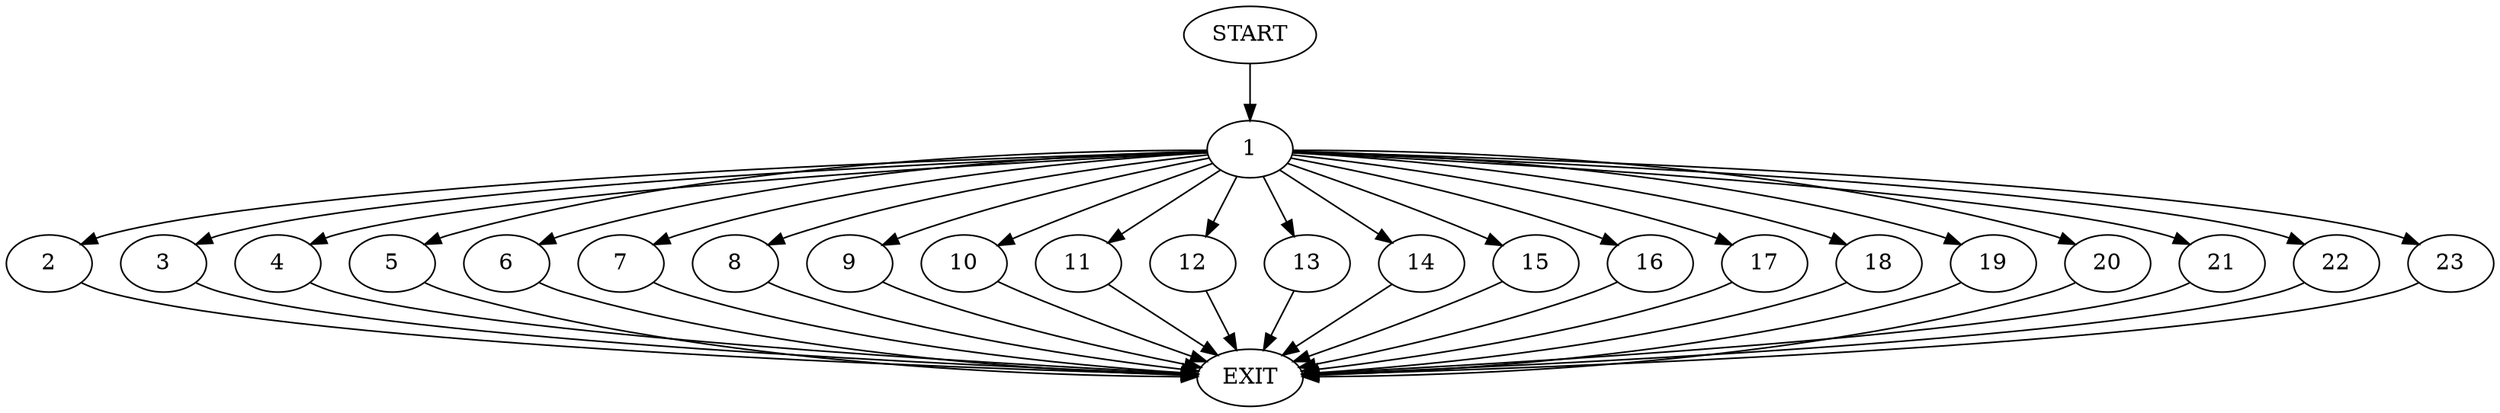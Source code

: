 digraph {
0 [label="START"]
24 [label="EXIT"]
0 -> 1
1 -> 2
1 -> 3
1 -> 4
1 -> 5
1 -> 6
1 -> 7
1 -> 8
1 -> 9
1 -> 10
1 -> 11
1 -> 12
1 -> 13
1 -> 14
1 -> 15
1 -> 16
1 -> 17
1 -> 18
1 -> 19
1 -> 20
1 -> 21
1 -> 22
1 -> 23
5 -> 24
7 -> 24
10 -> 24
12 -> 24
17 -> 24
6 -> 24
8 -> 24
2 -> 24
20 -> 24
18 -> 24
9 -> 24
11 -> 24
4 -> 24
13 -> 24
21 -> 24
22 -> 24
23 -> 24
15 -> 24
19 -> 24
16 -> 24
14 -> 24
3 -> 24
}
